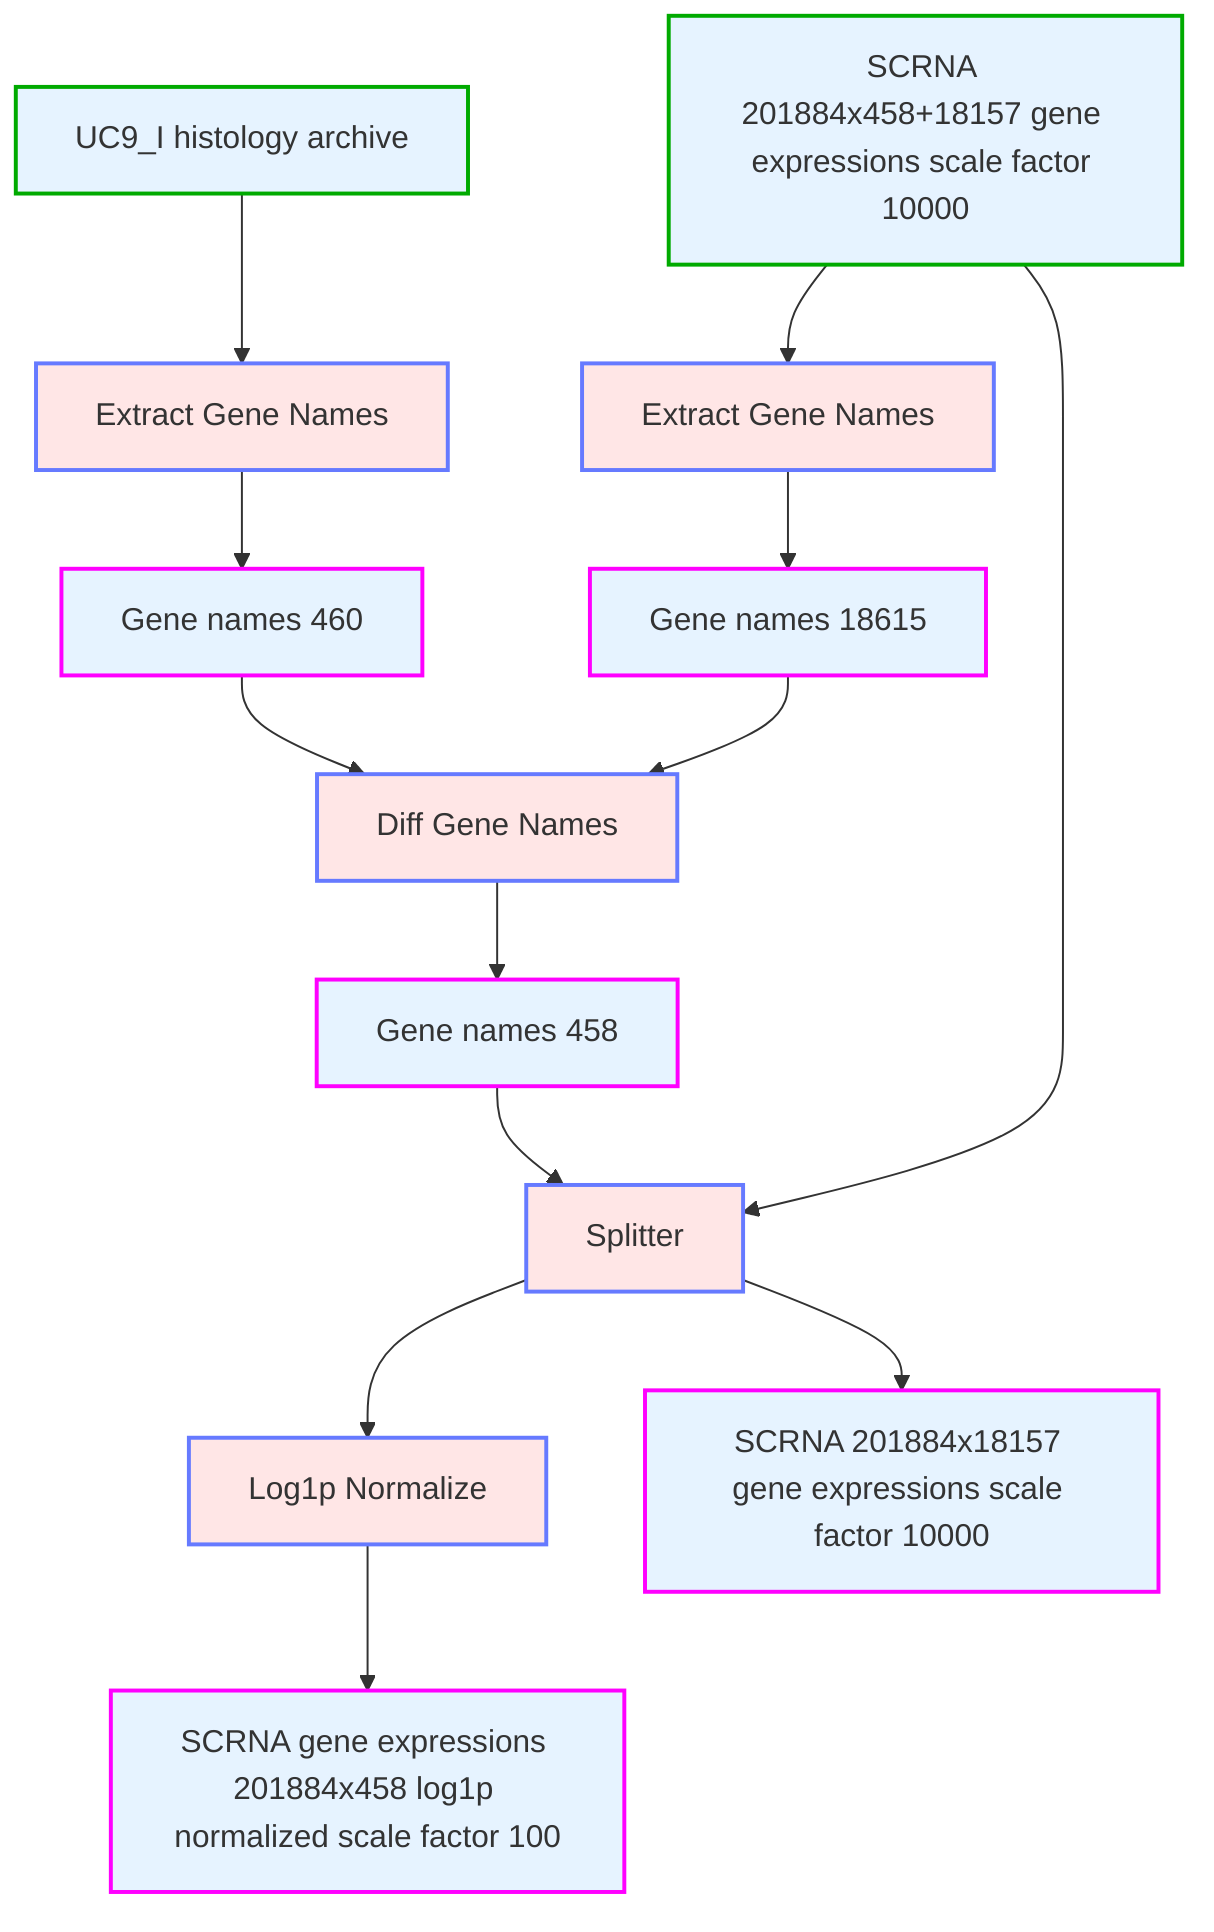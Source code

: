 %%{init: {'themeVariables': {'nodeTextColor':'#000'}}}%%
flowchart TD
    classDef data fill:#e6f3ff,stroke:#66b3ff,stroke-width:2px
    classDef op fill:#ffe6e6,stroke:#667aff,stroke-width:2px,shape:round-rect
    classDef inputData fill:#e6f3ff,stroke:#00AA00,stroke-width:2px
    classDef outputData fill:#e6f3ff,stroke:#FF00FF,stroke-width:2px
    
    data14["SCRNA 201884x458+18157 gene expressions scale factor 10000"]:::inputData
    op9["Splitter"]:::op
    data15["SCRNA gene expressions 201884x458 log1p normalized scale factor 100"]:::outputData
    data172["Gene names 18615"]:::outputData
    op102["Extract Gene Names"]:::op
    data14 --> op102 --> data172
    data171["Gene names 458"]:::outputData
    data1["UC9_I histology archive"]:::inputData
    op101["Extract Gene Names"]:::op
    data17["Gene names 460"]:::outputData
    data1 --> op101 --> data17
    op1010["Diff Gene Names"]:::op
    data17 & data172 --> op1010 --> data171 --> op9
    op172["Log1p Normalize"]:::op
    data14 --> op9
    data141["SCRNA 201884x18157 gene expressions scale factor 10000"]:::outputData
    op9 --> op172 --> data15
    op9 --> data141
